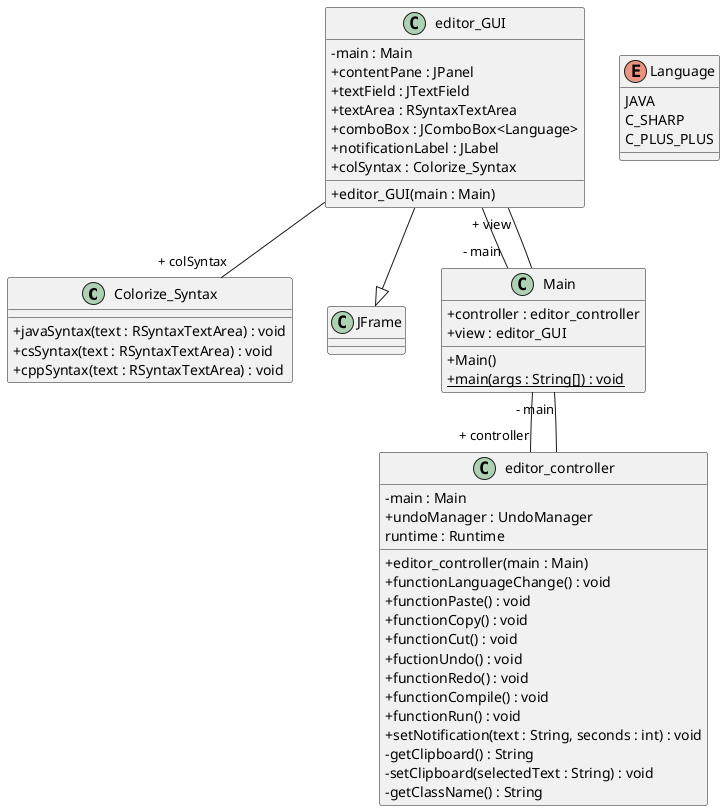 @startuml
skinparam classAttributeIconSize 0
class Colorize_Syntax{
+ javaSyntax(text : RSyntaxTextArea) : void
+ csSyntax(text : RSyntaxTextArea) : void
+ cppSyntax(text : RSyntaxTextArea) : void
}
class editor_controller{
- main : Main
+ undoManager : UndoManager
runtime : Runtime
+ editor_controller(main : Main)
+ functionLanguageChange() : void
+ functionPaste() : void
+ functionCopy() : void
+ functionCut() : void
+ fuctionUndo() : void
+ functionRedo() : void
+ functionCompile() : void
+ functionRun() : void
+ setNotification(text : String, seconds : int) : void
- getClipboard() : String
- setClipboard(selectedText : String) : void
- getClassName() : String
}
class editor_GUI{
- main : Main
+ contentPane : JPanel
+ textField : JTextField
+ textArea : RSyntaxTextArea
+ comboBox : JComboBox<Language>
+ notificationLabel : JLabel
+ colSyntax : Colorize_Syntax
+ editor_GUI(main : Main)
}
editor_GUI --|> JFrame
class Main{
+ controller : editor_controller
+ view : editor_GUI
+ Main()
+ {static} main(args : String[]) : void
}
editor_controller--"- main" Main
editor_GUI--"- main" Main
editor_GUI--"+ colSyntax" Colorize_Syntax
Main--"+ controller" editor_controller
Main--"+ view" editor_GUI
enum Language{
JAVA
C_SHARP
C_PLUS_PLUS
}
@enduml